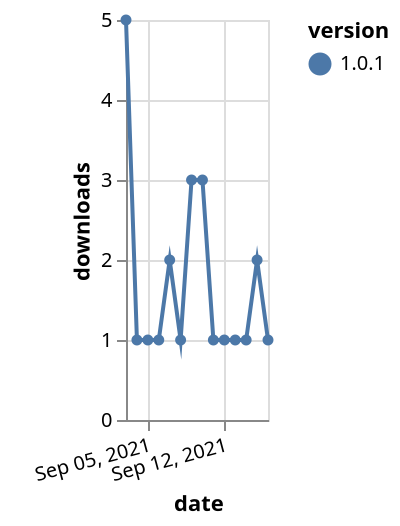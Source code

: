 {"$schema": "https://vega.github.io/schema/vega-lite/v5.json", "description": "A simple bar chart with embedded data.", "data": {"values": [{"date": "2021-09-03", "total": 60, "delta": 5, "version": "1.0.1"}, {"date": "2021-09-04", "total": 61, "delta": 1, "version": "1.0.1"}, {"date": "2021-09-05", "total": 62, "delta": 1, "version": "1.0.1"}, {"date": "2021-09-06", "total": 63, "delta": 1, "version": "1.0.1"}, {"date": "2021-09-07", "total": 65, "delta": 2, "version": "1.0.1"}, {"date": "2021-09-08", "total": 66, "delta": 1, "version": "1.0.1"}, {"date": "2021-09-09", "total": 69, "delta": 3, "version": "1.0.1"}, {"date": "2021-09-10", "total": 72, "delta": 3, "version": "1.0.1"}, {"date": "2021-09-11", "total": 73, "delta": 1, "version": "1.0.1"}, {"date": "2021-09-12", "total": 74, "delta": 1, "version": "1.0.1"}, {"date": "2021-09-13", "total": 75, "delta": 1, "version": "1.0.1"}, {"date": "2021-09-14", "total": 76, "delta": 1, "version": "1.0.1"}, {"date": "2021-09-15", "total": 78, "delta": 2, "version": "1.0.1"}, {"date": "2021-09-16", "total": 79, "delta": 1, "version": "1.0.1"}]}, "width": "container", "mark": {"type": "line", "point": {"filled": true}}, "encoding": {"x": {"field": "date", "type": "temporal", "timeUnit": "yearmonthdate", "title": "date", "axis": {"labelAngle": -15}}, "y": {"field": "delta", "type": "quantitative", "title": "downloads"}, "color": {"field": "version", "type": "nominal"}, "tooltip": {"field": "delta"}}}